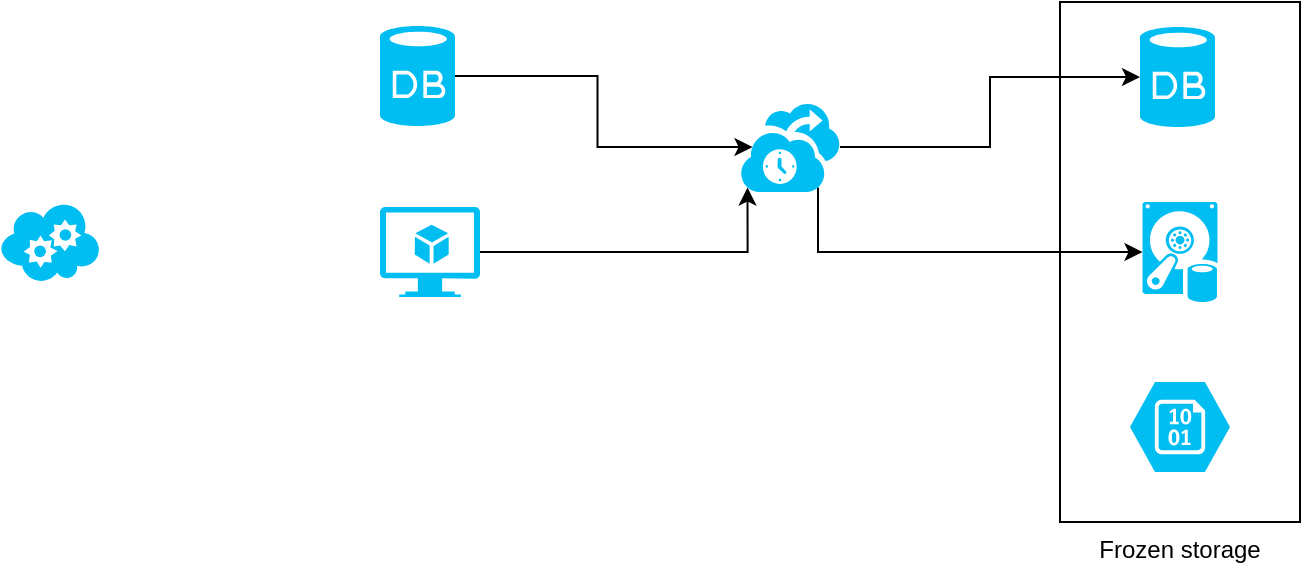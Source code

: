 <mxfile version="12.8.6" type="github"><diagram id="-J0KT2BYcmD6b5bWTi_p" name="Page-1"><mxGraphModel dx="1382" dy="884" grid="1" gridSize="10" guides="1" tooltips="1" connect="1" arrows="1" fold="1" page="1" pageScale="1" pageWidth="850" pageHeight="1100" math="0" shadow="0"><root><mxCell id="0"/><mxCell id="1" parent="0"/><mxCell id="H1gSnzTh4Ll-ivpdpBZ--3" value="Frozen storage" style="rounded=0;whiteSpace=wrap;html=1;labelPosition=center;verticalLabelPosition=bottom;align=center;verticalAlign=top;" vertex="1" parent="1"><mxGeometry x="570" y="150" width="120" height="260" as="geometry"/></mxCell><mxCell id="H1gSnzTh4Ll-ivpdpBZ--5" style="edgeStyle=orthogonalEdgeStyle;rounded=0;orthogonalLoop=1;jettySize=auto;html=1;entryX=0.125;entryY=0.5;entryDx=0;entryDy=0;entryPerimeter=0;" edge="1" parent="1" source="H1gSnzTh4Ll-ivpdpBZ--1" target="H1gSnzTh4Ll-ivpdpBZ--2"><mxGeometry relative="1" as="geometry"/></mxCell><mxCell id="H1gSnzTh4Ll-ivpdpBZ--1" value="" style="verticalLabelPosition=bottom;html=1;verticalAlign=top;align=center;strokeColor=none;fillColor=#00BEF2;shape=mxgraph.azure.database;" vertex="1" parent="1"><mxGeometry x="230" y="162" width="37.5" height="50" as="geometry"/></mxCell><mxCell id="H1gSnzTh4Ll-ivpdpBZ--6" style="edgeStyle=orthogonalEdgeStyle;rounded=0;orthogonalLoop=1;jettySize=auto;html=1;entryX=0;entryY=0.5;entryDx=0;entryDy=0;entryPerimeter=0;" edge="1" parent="1" source="H1gSnzTh4Ll-ivpdpBZ--2" target="H1gSnzTh4Ll-ivpdpBZ--4"><mxGeometry relative="1" as="geometry"/></mxCell><mxCell id="H1gSnzTh4Ll-ivpdpBZ--12" style="edgeStyle=orthogonalEdgeStyle;rounded=0;orthogonalLoop=1;jettySize=auto;html=1;exitX=0.78;exitY=0.95;exitDx=0;exitDy=0;exitPerimeter=0;entryX=0;entryY=0.5;entryDx=0;entryDy=0;entryPerimeter=0;" edge="1" parent="1" source="H1gSnzTh4Ll-ivpdpBZ--2" target="H1gSnzTh4Ll-ivpdpBZ--9"><mxGeometry relative="1" as="geometry"><Array as="points"><mxPoint x="449" y="275"/></Array></mxGeometry></mxCell><mxCell id="H1gSnzTh4Ll-ivpdpBZ--2" value="" style="verticalLabelPosition=bottom;html=1;verticalAlign=top;align=center;strokeColor=none;fillColor=#00BEF2;shape=mxgraph.azure.backup_service;" vertex="1" parent="1"><mxGeometry x="410" y="200" width="50" height="45" as="geometry"/></mxCell><mxCell id="H1gSnzTh4Ll-ivpdpBZ--4" value="" style="verticalLabelPosition=bottom;html=1;verticalAlign=top;align=center;strokeColor=none;fillColor=#00BEF2;shape=mxgraph.azure.database;" vertex="1" parent="1"><mxGeometry x="610" y="162.5" width="37.5" height="50" as="geometry"/></mxCell><mxCell id="H1gSnzTh4Ll-ivpdpBZ--7" value="" style="verticalLabelPosition=bottom;html=1;verticalAlign=top;align=center;strokeColor=none;fillColor=#00BEF2;shape=mxgraph.azure.storage_blob;" vertex="1" parent="1"><mxGeometry x="605" y="340" width="50" height="45" as="geometry"/></mxCell><mxCell id="H1gSnzTh4Ll-ivpdpBZ--8" value="" style="verticalLabelPosition=bottom;html=1;verticalAlign=top;align=center;strokeColor=none;fillColor=#00BEF2;shape=mxgraph.azure.cloud_service;" vertex="1" parent="1"><mxGeometry x="40" y="250" width="50" height="40" as="geometry"/></mxCell><mxCell id="H1gSnzTh4Ll-ivpdpBZ--9" value="" style="verticalLabelPosition=bottom;html=1;verticalAlign=top;align=center;strokeColor=none;fillColor=#00BEF2;shape=mxgraph.azure.vhd_data_disk;pointerEvents=1;" vertex="1" parent="1"><mxGeometry x="611.25" y="250" width="37.5" height="50" as="geometry"/></mxCell><mxCell id="H1gSnzTh4Ll-ivpdpBZ--11" style="edgeStyle=orthogonalEdgeStyle;rounded=0;orthogonalLoop=1;jettySize=auto;html=1;entryX=0.075;entryY=0.95;entryDx=0;entryDy=0;entryPerimeter=0;" edge="1" parent="1" source="H1gSnzTh4Ll-ivpdpBZ--10" target="H1gSnzTh4Ll-ivpdpBZ--2"><mxGeometry relative="1" as="geometry"/></mxCell><mxCell id="H1gSnzTh4Ll-ivpdpBZ--10" value="" style="verticalLabelPosition=bottom;html=1;verticalAlign=top;align=center;strokeColor=none;fillColor=#00BEF2;shape=mxgraph.azure.virtual_machine_feature;pointerEvents=1;" vertex="1" parent="1"><mxGeometry x="230" y="252.5" width="50" height="45" as="geometry"/></mxCell></root></mxGraphModel></diagram></mxfile>